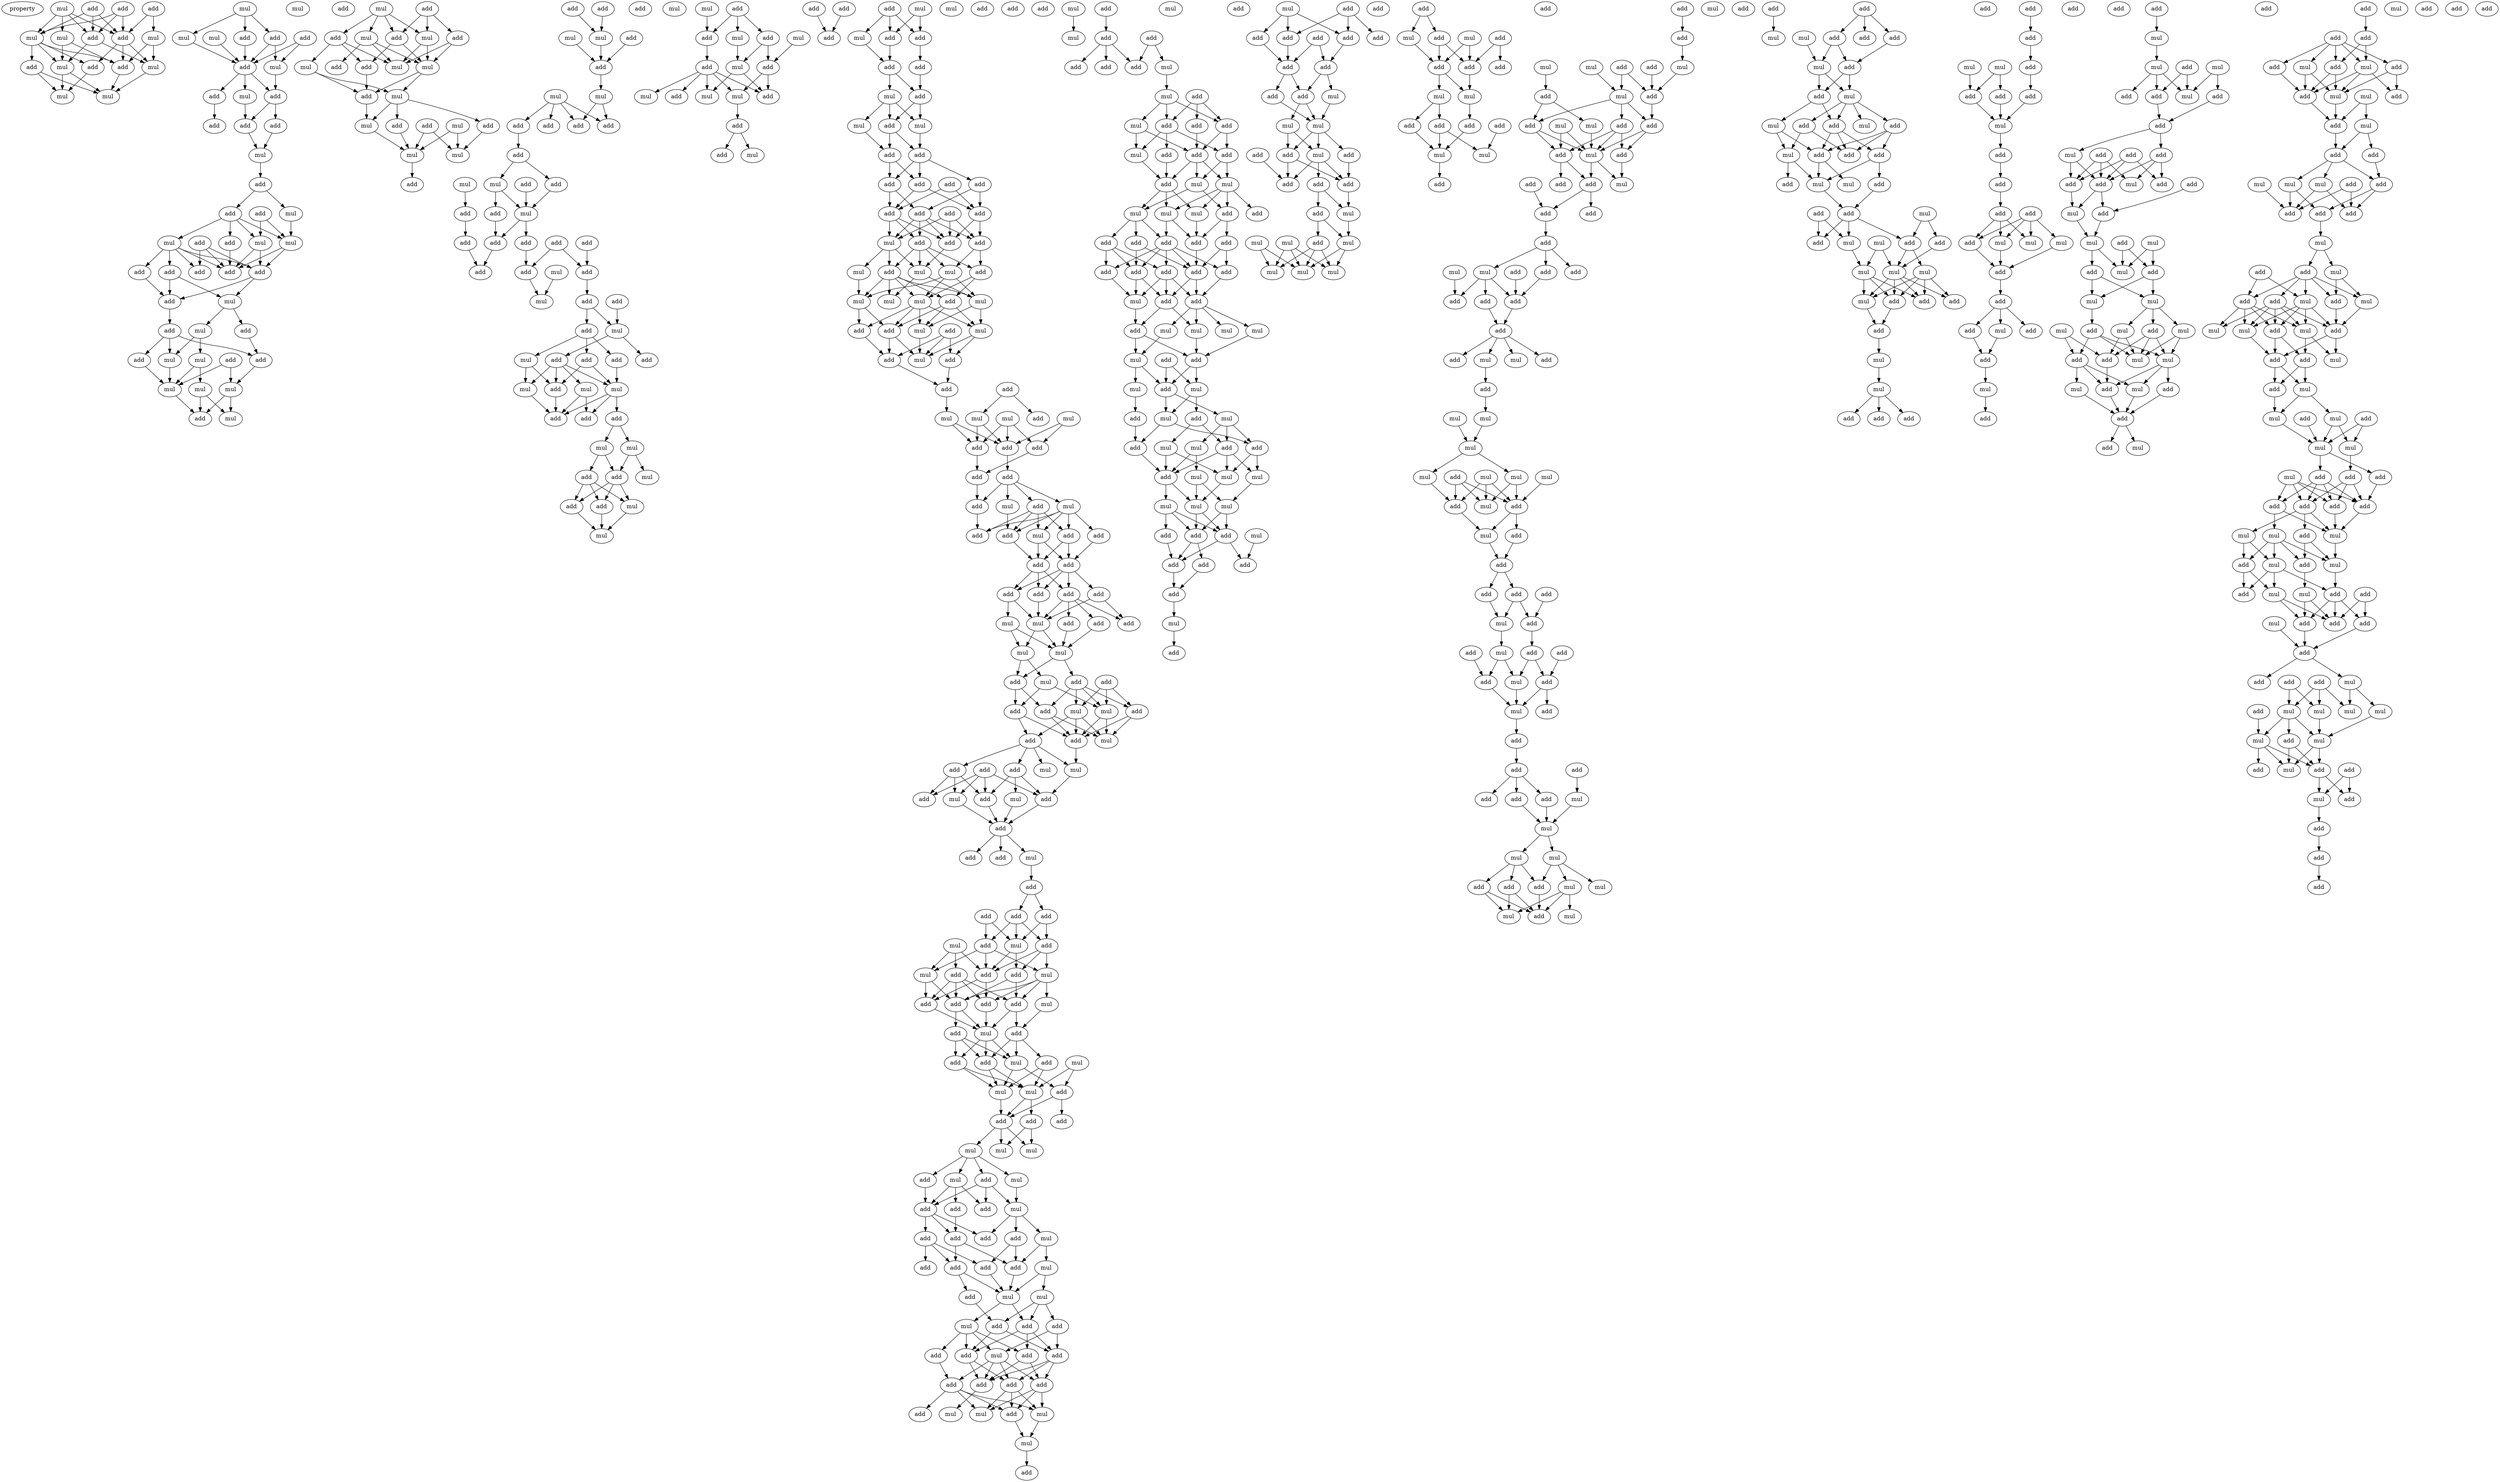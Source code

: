 digraph {
    node [fontcolor=black]
    property [mul=2,lf=1.0]
    0 [ label = mul ];
    1 [ label = add ];
    2 [ label = add ];
    3 [ label = add ];
    4 [ label = add ];
    5 [ label = mul ];
    6 [ label = mul ];
    7 [ label = add ];
    8 [ label = mul ];
    9 [ label = add ];
    10 [ label = mul ];
    11 [ label = add ];
    12 [ label = add ];
    13 [ label = mul ];
    14 [ label = mul ];
    15 [ label = mul ];
    16 [ label = mul ];
    17 [ label = add ];
    18 [ label = add ];
    19 [ label = mul ];
    20 [ label = mul ];
    21 [ label = add ];
    22 [ label = add ];
    23 [ label = mul ];
    24 [ label = add ];
    25 [ label = add ];
    26 [ label = mul ];
    27 [ label = add ];
    28 [ label = mul ];
    29 [ label = add ];
    30 [ label = add ];
    31 [ label = mul ];
    32 [ label = add ];
    33 [ label = add ];
    34 [ label = add ];
    35 [ label = mul ];
    36 [ label = mul ];
    37 [ label = add ];
    38 [ label = mul ];
    39 [ label = add ];
    40 [ label = mul ];
    41 [ label = add ];
    42 [ label = add ];
    43 [ label = add ];
    44 [ label = add ];
    45 [ label = add ];
    46 [ label = mul ];
    47 [ label = add ];
    48 [ label = add ];
    49 [ label = mul ];
    50 [ label = add ];
    51 [ label = add ];
    52 [ label = mul ];
    53 [ label = add ];
    54 [ label = mul ];
    55 [ label = add ];
    56 [ label = mul ];
    57 [ label = mul ];
    58 [ label = mul ];
    59 [ label = add ];
    60 [ label = mul ];
    61 [ label = add ];
    62 [ label = mul ];
    63 [ label = add ];
    64 [ label = add ];
    65 [ label = add ];
    66 [ label = add ];
    67 [ label = mul ];
    68 [ label = mul ];
    69 [ label = mul ];
    70 [ label = mul ];
    71 [ label = mul ];
    72 [ label = add ];
    73 [ label = add ];
    74 [ label = add ];
    75 [ label = mul ];
    76 [ label = add ];
    77 [ label = mul ];
    78 [ label = add ];
    79 [ label = mul ];
    80 [ label = add ];
    81 [ label = mul ];
    82 [ label = mul ];
    83 [ label = add ];
    84 [ label = add ];
    85 [ label = add ];
    86 [ label = mul ];
    87 [ label = mul ];
    88 [ label = add ];
    89 [ label = add ];
    90 [ label = add ];
    91 [ label = mul ];
    92 [ label = mul ];
    93 [ label = add ];
    94 [ label = add ];
    95 [ label = add ];
    96 [ label = add ];
    97 [ label = add ];
    98 [ label = add ];
    99 [ label = add ];
    100 [ label = mul ];
    101 [ label = mul ];
    102 [ label = add ];
    103 [ label = add ];
    104 [ label = mul ];
    105 [ label = add ];
    106 [ label = add ];
    107 [ label = add ];
    108 [ label = add ];
    109 [ label = add ];
    110 [ label = add ];
    111 [ label = add ];
    112 [ label = mul ];
    113 [ label = add ];
    114 [ label = mul ];
    115 [ label = add ];
    116 [ label = add ];
    117 [ label = add ];
    118 [ label = mul ];
    119 [ label = add ];
    120 [ label = add ];
    121 [ label = add ];
    122 [ label = mul ];
    123 [ label = add ];
    124 [ label = mul ];
    125 [ label = mul ];
    126 [ label = mul ];
    127 [ label = add ];
    128 [ label = add ];
    129 [ label = add ];
    130 [ label = add ];
    131 [ label = mul ];
    132 [ label = mul ];
    133 [ label = add ];
    134 [ label = mul ];
    135 [ label = mul ];
    136 [ label = add ];
    137 [ label = mul ];
    138 [ label = add ];
    139 [ label = add ];
    140 [ label = mul ];
    141 [ label = mul ];
    142 [ label = add ];
    143 [ label = add ];
    144 [ label = mul ];
    145 [ label = add ];
    146 [ label = mul ];
    147 [ label = add ];
    148 [ label = mul ];
    149 [ label = add ];
    150 [ label = add ];
    151 [ label = mul ];
    152 [ label = mul ];
    153 [ label = add ];
    154 [ label = mul ];
    155 [ label = add ];
    156 [ label = add ];
    157 [ label = add ];
    158 [ label = add ];
    159 [ label = mul ];
    160 [ label = add ];
    161 [ label = mul ];
    162 [ label = mul ];
    163 [ label = add ];
    164 [ label = add ];
    165 [ label = mul ];
    166 [ label = add ];
    167 [ label = add ];
    168 [ label = add ];
    169 [ label = mul ];
    170 [ label = add ];
    171 [ label = mul ];
    172 [ label = add ];
    173 [ label = mul ];
    174 [ label = add ];
    175 [ label = add ];
    176 [ label = add ];
    177 [ label = add ];
    178 [ label = add ];
    179 [ label = add ];
    180 [ label = add ];
    181 [ label = add ];
    182 [ label = add ];
    183 [ label = add ];
    184 [ label = add ];
    185 [ label = add ];
    186 [ label = mul ];
    187 [ label = add ];
    188 [ label = mul ];
    189 [ label = mul ];
    190 [ label = add ];
    191 [ label = add ];
    192 [ label = mul ];
    193 [ label = mul ];
    194 [ label = add ];
    195 [ label = mul ];
    196 [ label = mul ];
    197 [ label = mul ];
    198 [ label = add ];
    199 [ label = mul ];
    200 [ label = add ];
    201 [ label = add ];
    202 [ label = mul ];
    203 [ label = add ];
    204 [ label = mul ];
    205 [ label = add ];
    206 [ label = add ];
    207 [ label = add ];
    208 [ label = mul ];
    209 [ label = mul ];
    210 [ label = mul ];
    211 [ label = add ];
    212 [ label = mul ];
    213 [ label = add ];
    214 [ label = add ];
    215 [ label = add ];
    216 [ label = add ];
    217 [ label = add ];
    218 [ label = mul ];
    219 [ label = add ];
    220 [ label = mul ];
    221 [ label = add ];
    222 [ label = add ];
    223 [ label = add ];
    224 [ label = mul ];
    225 [ label = add ];
    226 [ label = add ];
    227 [ label = add ];
    228 [ label = add ];
    229 [ label = add ];
    230 [ label = add ];
    231 [ label = add ];
    232 [ label = add ];
    233 [ label = mul ];
    234 [ label = mul ];
    235 [ label = add ];
    236 [ label = add ];
    237 [ label = add ];
    238 [ label = mul ];
    239 [ label = mul ];
    240 [ label = add ];
    241 [ label = add ];
    242 [ label = add ];
    243 [ label = mul ];
    244 [ label = add ];
    245 [ label = mul ];
    246 [ label = add ];
    247 [ label = mul ];
    248 [ label = add ];
    249 [ label = add ];
    250 [ label = mul ];
    251 [ label = add ];
    252 [ label = mul ];
    253 [ label = add ];
    254 [ label = mul ];
    255 [ label = add ];
    256 [ label = add ];
    257 [ label = add ];
    258 [ label = mul ];
    259 [ label = mul ];
    260 [ label = add ];
    261 [ label = add ];
    262 [ label = add ];
    263 [ label = add ];
    264 [ label = add ];
    265 [ label = mul ];
    266 [ label = add ];
    267 [ label = add ];
    268 [ label = add ];
    269 [ label = add ];
    270 [ label = add ];
    271 [ label = add ];
    272 [ label = add ];
    273 [ label = mul ];
    274 [ label = mul ];
    275 [ label = add ];
    276 [ label = add ];
    277 [ label = mul ];
    278 [ label = add ];
    279 [ label = mul ];
    280 [ label = add ];
    281 [ label = add ];
    282 [ label = add ];
    283 [ label = mul ];
    284 [ label = add ];
    285 [ label = add ];
    286 [ label = mul ];
    287 [ label = add ];
    288 [ label = add ];
    289 [ label = mul ];
    290 [ label = add ];
    291 [ label = add ];
    292 [ label = add ];
    293 [ label = mul ];
    294 [ label = add ];
    295 [ label = mul ];
    296 [ label = mul ];
    297 [ label = add ];
    298 [ label = add ];
    299 [ label = add ];
    300 [ label = mul ];
    301 [ label = mul ];
    302 [ label = mul ];
    303 [ label = add ];
    304 [ label = mul ];
    305 [ label = add ];
    306 [ label = mul ];
    307 [ label = add ];
    308 [ label = add ];
    309 [ label = mul ];
    310 [ label = add ];
    311 [ label = add ];
    312 [ label = add ];
    313 [ label = mul ];
    314 [ label = add ];
    315 [ label = add ];
    316 [ label = add ];
    317 [ label = mul ];
    318 [ label = add ];
    319 [ label = add ];
    320 [ label = add ];
    321 [ label = mul ];
    322 [ label = add ];
    323 [ label = mul ];
    324 [ label = add ];
    325 [ label = mul ];
    326 [ label = add ];
    327 [ label = add ];
    328 [ label = add ];
    329 [ label = mul ];
    330 [ label = add ];
    331 [ label = add ];
    332 [ label = add ];
    333 [ label = add ];
    334 [ label = add ];
    335 [ label = add ];
    336 [ label = add ];
    337 [ label = add ];
    338 [ label = add ];
    339 [ label = mul ];
    340 [ label = mul ];
    341 [ label = mul ];
    342 [ label = mul ];
    343 [ label = add ];
    344 [ label = add ];
    345 [ label = mul ];
    346 [ label = mul ];
    347 [ label = add ];
    348 [ label = add ];
    349 [ label = add ];
    350 [ label = mul ];
    351 [ label = add ];
    352 [ label = add ];
    353 [ label = mul ];
    354 [ label = add ];
    355 [ label = add ];
    356 [ label = mul ];
    357 [ label = add ];
    358 [ label = mul ];
    359 [ label = add ];
    360 [ label = add ];
    361 [ label = add ];
    362 [ label = add ];
    363 [ label = mul ];
    364 [ label = add ];
    365 [ label = add ];
    366 [ label = mul ];
    367 [ label = mul ];
    368 [ label = mul ];
    369 [ label = mul ];
    370 [ label = add ];
    371 [ label = add ];
    372 [ label = mul ];
    373 [ label = add ];
    374 [ label = add ];
    375 [ label = add ];
    376 [ label = add ];
    377 [ label = add ];
    378 [ label = add ];
    379 [ label = add ];
    380 [ label = add ];
    381 [ label = add ];
    382 [ label = add ];
    383 [ label = add ];
    384 [ label = mul ];
    385 [ label = add ];
    386 [ label = mul ];
    387 [ label = mul ];
    388 [ label = mul ];
    389 [ label = mul ];
    390 [ label = add ];
    391 [ label = add ];
    392 [ label = add ];
    393 [ label = mul ];
    394 [ label = mul ];
    395 [ label = mul ];
    396 [ label = add ];
    397 [ label = mul ];
    398 [ label = add ];
    399 [ label = mul ];
    400 [ label = add ];
    401 [ label = add ];
    402 [ label = add ];
    403 [ label = mul ];
    404 [ label = add ];
    405 [ label = mul ];
    406 [ label = add ];
    407 [ label = mul ];
    408 [ label = mul ];
    409 [ label = mul ];
    410 [ label = mul ];
    411 [ label = mul ];
    412 [ label = mul ];
    413 [ label = add ];
    414 [ label = add ];
    415 [ label = add ];
    416 [ label = mul ];
    417 [ label = add ];
    418 [ label = add ];
    419 [ label = add ];
    420 [ label = add ];
    421 [ label = add ];
    422 [ label = mul ];
    423 [ label = add ];
    424 [ label = mul ];
    425 [ label = add ];
    426 [ label = add ];
    427 [ label = add ];
    428 [ label = add ];
    429 [ label = add ];
    430 [ label = add ];
    431 [ label = add ];
    432 [ label = add ];
    433 [ label = add ];
    434 [ label = add ];
    435 [ label = mul ];
    436 [ label = mul ];
    437 [ label = mul ];
    438 [ label = add ];
    439 [ label = mul ];
    440 [ label = add ];
    441 [ label = add ];
    442 [ label = add ];
    443 [ label = add ];
    444 [ label = add ];
    445 [ label = add ];
    446 [ label = mul ];
    447 [ label = add ];
    448 [ label = mul ];
    449 [ label = add ];
    450 [ label = mul ];
    451 [ label = mul ];
    452 [ label = mul ];
    453 [ label = mul ];
    454 [ label = mul ];
    455 [ label = add ];
    456 [ label = add ];
    457 [ label = add ];
    458 [ label = add ];
    459 [ label = mul ];
    460 [ label = mul ];
    461 [ label = add ];
    462 [ label = add ];
    463 [ label = add ];
    464 [ label = mul ];
    465 [ label = mul ];
    466 [ label = add ];
    467 [ label = add ];
    468 [ label = add ];
    469 [ label = add ];
    470 [ label = mul ];
    471 [ label = mul ];
    472 [ label = add ];
    473 [ label = add ];
    474 [ label = mul ];
    475 [ label = add ];
    476 [ label = mul ];
    477 [ label = add ];
    478 [ label = mul ];
    479 [ label = add ];
    480 [ label = mul ];
    481 [ label = add ];
    482 [ label = add ];
    483 [ label = mul ];
    484 [ label = add ];
    485 [ label = add ];
    486 [ label = mul ];
    487 [ label = add ];
    488 [ label = mul ];
    489 [ label = mul ];
    490 [ label = add ];
    491 [ label = add ];
    492 [ label = add ];
    493 [ label = add ];
    494 [ label = mul ];
    495 [ label = add ];
    496 [ label = add ];
    497 [ label = add ];
    498 [ label = add ];
    499 [ label = mul ];
    500 [ label = add ];
    501 [ label = add ];
    502 [ label = add ];
    503 [ label = mul ];
    504 [ label = add ];
    505 [ label = add ];
    506 [ label = add ];
    507 [ label = add ];
    508 [ label = add ];
    509 [ label = mul ];
    510 [ label = mul ];
    511 [ label = add ];
    512 [ label = add ];
    513 [ label = add ];
    514 [ label = mul ];
    515 [ label = mul ];
    516 [ label = mul ];
    517 [ label = mul ];
    518 [ label = mul ];
    519 [ label = mul ];
    520 [ label = add ];
    521 [ label = mul ];
    522 [ label = add ];
    523 [ label = mul ];
    524 [ label = add ];
    525 [ label = mul ];
    526 [ label = add ];
    527 [ label = add ];
    528 [ label = add ];
    529 [ label = add ];
    530 [ label = add ];
    531 [ label = mul ];
    532 [ label = add ];
    533 [ label = add ];
    534 [ label = mul ];
    535 [ label = add ];
    536 [ label = add ];
    537 [ label = add ];
    538 [ label = mul ];
    539 [ label = mul ];
    540 [ label = add ];
    541 [ label = add ];
    542 [ label = add ];
    543 [ label = mul ];
    544 [ label = add ];
    545 [ label = add ];
    546 [ label = add ];
    547 [ label = add ];
    548 [ label = add ];
    549 [ label = mul ];
    550 [ label = add ];
    551 [ label = mul ];
    552 [ label = mul ];
    553 [ label = mul ];
    554 [ label = mul ];
    555 [ label = add ];
    556 [ label = mul ];
    557 [ label = add ];
    558 [ label = add ];
    559 [ label = mul ];
    560 [ label = mul ];
    561 [ label = add ];
    562 [ label = add ];
    563 [ label = add ];
    564 [ label = add ];
    565 [ label = add ];
    566 [ label = mul ];
    567 [ label = mul ];
    568 [ label = add ];
    569 [ label = mul ];
    570 [ label = add ];
    571 [ label = add ];
    572 [ label = add ];
    573 [ label = add ];
    574 [ label = mul ];
    575 [ label = mul ];
    576 [ label = add ];
    577 [ label = mul ];
    578 [ label = add ];
    579 [ label = add ];
    580 [ label = mul ];
    581 [ label = add ];
    582 [ label = mul ];
    583 [ label = add ];
    584 [ label = mul ];
    585 [ label = add ];
    586 [ label = add ];
    587 [ label = add ];
    588 [ label = mul ];
    589 [ label = add ];
    590 [ label = mul ];
    591 [ label = add ];
    592 [ label = mul ];
    593 [ label = mul ];
    594 [ label = mul ];
    595 [ label = mul ];
    596 [ label = add ];
    597 [ label = add ];
    598 [ label = add ];
    599 [ label = add ];
    600 [ label = mul ];
    601 [ label = mul ];
    602 [ label = add ];
    603 [ label = add ];
    604 [ label = add ];
    605 [ label = add ];
    606 [ label = add ];
    607 [ label = add ];
    608 [ label = add ];
    609 [ label = mul ];
    610 [ label = mul ];
    611 [ label = add ];
    612 [ label = add ];
    613 [ label = add ];
    614 [ label = mul ];
    615 [ label = add ];
    616 [ label = add ];
    617 [ label = add ];
    618 [ label = add ];
    619 [ label = mul ];
    620 [ label = add ];
    621 [ label = mul ];
    622 [ label = mul ];
    623 [ label = add ];
    624 [ label = add ];
    625 [ label = mul ];
    626 [ label = add ];
    627 [ label = add ];
    628 [ label = add ];
    629 [ label = add ];
    630 [ label = mul ];
    631 [ label = add ];
    632 [ label = add ];
    633 [ label = add ];
    634 [ label = mul ];
    635 [ label = mul ];
    636 [ label = mul ];
    637 [ label = add ];
    638 [ label = add ];
    639 [ label = mul ];
    640 [ label = add ];
    641 [ label = add ];
    642 [ label = add ];
    643 [ label = add ];
    644 [ label = add ];
    645 [ label = mul ];
    646 [ label = add ];
    647 [ label = add ];
    648 [ label = mul ];
    649 [ label = add ];
    650 [ label = add ];
    651 [ label = add ];
    652 [ label = add ];
    653 [ label = mul ];
    654 [ label = add ];
    655 [ label = mul ];
    656 [ label = mul ];
    657 [ label = mul ];
    658 [ label = add ];
    659 [ label = add ];
    660 [ label = add ];
    661 [ label = mul ];
    662 [ label = mul ];
    663 [ label = add ];
    664 [ label = mul ];
    665 [ label = mul ];
    666 [ label = add ];
    667 [ label = mul ];
    668 [ label = add ];
    669 [ label = mul ];
    670 [ label = mul ];
    671 [ label = add ];
    672 [ label = add ];
    673 [ label = mul ];
    674 [ label = mul ];
    675 [ label = add ];
    676 [ label = add ];
    677 [ label = add ];
    678 [ label = mul ];
    679 [ label = add ];
    680 [ label = add ];
    681 [ label = add ];
    682 [ label = add ];
    683 [ label = add ];
    684 [ label = add ];
    685 [ label = mul ];
    686 [ label = mul ];
    687 [ label = mul ];
    688 [ label = mul ];
    689 [ label = add ];
    690 [ label = add ];
    691 [ label = add ];
    692 [ label = mul ];
    693 [ label = add ];
    694 [ label = add ];
    695 [ label = mul ];
    696 [ label = add ];
    697 [ label = add ];
    698 [ label = mul ];
    699 [ label = mul ];
    700 [ label = add ];
    701 [ label = add ];
    702 [ label = add ];
    703 [ label = mul ];
    704 [ label = mul ];
    705 [ label = add ];
    706 [ label = add ];
    707 [ label = add ];
    708 [ label = add ];
    709 [ label = add ];
    710 [ label = mul ];
    711 [ label = mul ];
    712 [ label = mul ];
    713 [ label = add ];
    714 [ label = add ];
    715 [ label = mul ];
    716 [ label = mul ];
    717 [ label = add ];
    718 [ label = mul ];
    719 [ label = add ];
    720 [ label = add ];
    721 [ label = mul ];
    722 [ label = mul ];
    723 [ label = add ];
    724 [ label = mul ];
    725 [ label = add ];
    726 [ label = mul ];
    727 [ label = mul ];
    728 [ label = mul ];
    729 [ label = add ];
    730 [ label = add ];
    731 [ label = add ];
    732 [ label = add ];
    733 [ label = add ];
    734 [ label = add ];
    735 [ label = add ];
    736 [ label = mul ];
    737 [ label = mul ];
    738 [ label = mul ];
    739 [ label = add ];
    740 [ label = mul ];
    741 [ label = mul ];
    742 [ label = add ];
    743 [ label = add ];
    744 [ label = add ];
    745 [ label = add ];
    746 [ label = mul ];
    747 [ label = mul ];
    748 [ label = add ];
    749 [ label = add ];
    750 [ label = add ];
    751 [ label = add ];
    752 [ label = mul ];
    753 [ label = add ];
    754 [ label = add ];
    755 [ label = add ];
    756 [ label = mul ];
    757 [ label = add ];
    758 [ label = mul ];
    759 [ label = mul ];
    760 [ label = add ];
    761 [ label = mul ];
    762 [ label = mul ];
    763 [ label = mul ];
    764 [ label = mul ];
    765 [ label = add ];
    766 [ label = add ];
    767 [ label = mul ];
    768 [ label = add ];
    769 [ label = add ];
    770 [ label = mul ];
    771 [ label = add ];
    772 [ label = add ];
    773 [ label = mul ];
    774 [ label = add ];
    775 [ label = add ];
    776 [ label = add ];
    777 [ label = add ];
    778 [ label = add ];
    0 -> 4 [ name = 0 ];
    0 -> 5 [ name = 1 ];
    0 -> 6 [ name = 2 ];
    0 -> 7 [ name = 3 ];
    1 -> 4 [ name = 4 ];
    1 -> 8 [ name = 5 ];
    2 -> 4 [ name = 6 ];
    2 -> 6 [ name = 7 ];
    2 -> 7 [ name = 8 ];
    3 -> 4 [ name = 9 ];
    3 -> 6 [ name = 10 ];
    3 -> 7 [ name = 11 ];
    4 -> 9 [ name = 12 ];
    4 -> 10 [ name = 13 ];
    4 -> 12 [ name = 14 ];
    5 -> 12 [ name = 15 ];
    5 -> 13 [ name = 16 ];
    6 -> 9 [ name = 17 ];
    6 -> 11 [ name = 18 ];
    6 -> 12 [ name = 19 ];
    6 -> 13 [ name = 20 ];
    7 -> 10 [ name = 21 ];
    7 -> 13 [ name = 22 ];
    8 -> 10 [ name = 23 ];
    8 -> 12 [ name = 24 ];
    9 -> 14 [ name = 25 ];
    10 -> 15 [ name = 26 ];
    11 -> 14 [ name = 27 ];
    11 -> 15 [ name = 28 ];
    12 -> 15 [ name = 29 ];
    13 -> 14 [ name = 30 ];
    13 -> 15 [ name = 31 ];
    16 -> 17 [ name = 32 ];
    16 -> 18 [ name = 33 ];
    16 -> 20 [ name = 34 ];
    17 -> 22 [ name = 35 ];
    17 -> 23 [ name = 36 ];
    18 -> 22 [ name = 37 ];
    19 -> 22 [ name = 38 ];
    20 -> 22 [ name = 39 ];
    21 -> 22 [ name = 40 ];
    21 -> 23 [ name = 41 ];
    22 -> 24 [ name = 42 ];
    22 -> 25 [ name = 43 ];
    22 -> 26 [ name = 44 ];
    23 -> 24 [ name = 45 ];
    24 -> 29 [ name = 46 ];
    24 -> 30 [ name = 47 ];
    25 -> 27 [ name = 48 ];
    26 -> 30 [ name = 49 ];
    29 -> 31 [ name = 50 ];
    30 -> 31 [ name = 51 ];
    31 -> 32 [ name = 52 ];
    32 -> 33 [ name = 53 ];
    32 -> 35 [ name = 54 ];
    33 -> 36 [ name = 55 ];
    33 -> 38 [ name = 56 ];
    33 -> 39 [ name = 57 ];
    33 -> 40 [ name = 58 ];
    34 -> 36 [ name = 59 ];
    34 -> 38 [ name = 60 ];
    35 -> 38 [ name = 61 ];
    36 -> 41 [ name = 62 ];
    36 -> 42 [ name = 63 ];
    37 -> 41 [ name = 64 ];
    37 -> 42 [ name = 65 ];
    37 -> 44 [ name = 66 ];
    38 -> 41 [ name = 67 ];
    38 -> 42 [ name = 68 ];
    39 -> 42 [ name = 69 ];
    40 -> 41 [ name = 70 ];
    40 -> 42 [ name = 71 ];
    40 -> 43 [ name = 72 ];
    40 -> 44 [ name = 73 ];
    40 -> 45 [ name = 74 ];
    41 -> 46 [ name = 75 ];
    41 -> 47 [ name = 76 ];
    43 -> 47 [ name = 77 ];
    45 -> 46 [ name = 78 ];
    45 -> 47 [ name = 79 ];
    46 -> 49 [ name = 80 ];
    46 -> 50 [ name = 81 ];
    47 -> 48 [ name = 82 ];
    48 -> 51 [ name = 83 ];
    48 -> 52 [ name = 84 ];
    48 -> 53 [ name = 85 ];
    49 -> 52 [ name = 86 ];
    49 -> 54 [ name = 87 ];
    50 -> 51 [ name = 88 ];
    51 -> 58 [ name = 89 ];
    52 -> 56 [ name = 90 ];
    53 -> 56 [ name = 91 ];
    54 -> 56 [ name = 92 ];
    54 -> 57 [ name = 93 ];
    55 -> 56 [ name = 94 ];
    55 -> 58 [ name = 95 ];
    56 -> 59 [ name = 96 ];
    57 -> 59 [ name = 97 ];
    57 -> 60 [ name = 98 ];
    58 -> 59 [ name = 99 ];
    58 -> 60 [ name = 100 ];
    62 -> 64 [ name = 101 ];
    62 -> 66 [ name = 102 ];
    62 -> 67 [ name = 103 ];
    62 -> 68 [ name = 104 ];
    63 -> 64 [ name = 105 ];
    63 -> 65 [ name = 106 ];
    63 -> 67 [ name = 107 ];
    64 -> 69 [ name = 108 ];
    64 -> 73 [ name = 109 ];
    65 -> 69 [ name = 110 ];
    65 -> 71 [ name = 111 ];
    66 -> 70 [ name = 112 ];
    66 -> 71 [ name = 113 ];
    66 -> 73 [ name = 114 ];
    67 -> 69 [ name = 115 ];
    67 -> 71 [ name = 116 ];
    68 -> 69 [ name = 117 ];
    68 -> 71 [ name = 118 ];
    68 -> 72 [ name = 119 ];
    69 -> 74 [ name = 120 ];
    69 -> 75 [ name = 121 ];
    70 -> 74 [ name = 122 ];
    70 -> 75 [ name = 123 ];
    73 -> 74 [ name = 124 ];
    74 -> 79 [ name = 125 ];
    75 -> 76 [ name = 126 ];
    75 -> 79 [ name = 127 ];
    75 -> 80 [ name = 128 ];
    76 -> 82 [ name = 129 ];
    77 -> 81 [ name = 130 ];
    77 -> 82 [ name = 131 ];
    78 -> 81 [ name = 132 ];
    78 -> 82 [ name = 133 ];
    79 -> 81 [ name = 134 ];
    80 -> 81 [ name = 135 ];
    81 -> 83 [ name = 136 ];
    84 -> 87 [ name = 137 ];
    85 -> 87 [ name = 138 ];
    86 -> 90 [ name = 139 ];
    87 -> 90 [ name = 140 ];
    89 -> 90 [ name = 141 ];
    90 -> 92 [ name = 142 ];
    91 -> 93 [ name = 143 ];
    91 -> 94 [ name = 144 ];
    91 -> 95 [ name = 145 ];
    91 -> 96 [ name = 146 ];
    92 -> 94 [ name = 147 ];
    92 -> 96 [ name = 148 ];
    93 -> 97 [ name = 149 ];
    97 -> 98 [ name = 150 ];
    97 -> 100 [ name = 151 ];
    98 -> 104 [ name = 152 ];
    99 -> 104 [ name = 153 ];
    100 -> 103 [ name = 154 ];
    100 -> 104 [ name = 155 ];
    101 -> 102 [ name = 156 ];
    102 -> 109 [ name = 157 ];
    103 -> 106 [ name = 158 ];
    104 -> 106 [ name = 159 ];
    104 -> 107 [ name = 160 ];
    105 -> 110 [ name = 161 ];
    105 -> 113 [ name = 162 ];
    106 -> 111 [ name = 163 ];
    107 -> 110 [ name = 164 ];
    108 -> 113 [ name = 165 ];
    109 -> 111 [ name = 166 ];
    110 -> 114 [ name = 167 ];
    112 -> 114 [ name = 168 ];
    113 -> 115 [ name = 169 ];
    115 -> 117 [ name = 170 ];
    115 -> 118 [ name = 171 ];
    116 -> 118 [ name = 172 ];
    117 -> 120 [ name = 173 ];
    117 -> 121 [ name = 174 ];
    117 -> 122 [ name = 175 ];
    118 -> 119 [ name = 176 ];
    118 -> 123 [ name = 177 ];
    120 -> 124 [ name = 178 ];
    121 -> 124 [ name = 179 ];
    121 -> 127 [ name = 180 ];
    122 -> 126 [ name = 181 ];
    122 -> 127 [ name = 182 ];
    123 -> 124 [ name = 183 ];
    123 -> 125 [ name = 184 ];
    123 -> 126 [ name = 185 ];
    123 -> 127 [ name = 186 ];
    124 -> 128 [ name = 187 ];
    124 -> 129 [ name = 188 ];
    124 -> 130 [ name = 189 ];
    125 -> 128 [ name = 190 ];
    125 -> 129 [ name = 191 ];
    126 -> 129 [ name = 192 ];
    127 -> 129 [ name = 193 ];
    130 -> 131 [ name = 194 ];
    130 -> 132 [ name = 195 ];
    131 -> 133 [ name = 196 ];
    131 -> 136 [ name = 197 ];
    132 -> 133 [ name = 198 ];
    132 -> 134 [ name = 199 ];
    133 -> 137 [ name = 200 ];
    133 -> 138 [ name = 201 ];
    133 -> 139 [ name = 202 ];
    136 -> 137 [ name = 203 ];
    136 -> 138 [ name = 204 ];
    136 -> 139 [ name = 205 ];
    137 -> 140 [ name = 206 ];
    138 -> 140 [ name = 207 ];
    139 -> 140 [ name = 208 ];
    141 -> 143 [ name = 209 ];
    142 -> 143 [ name = 210 ];
    142 -> 144 [ name = 211 ];
    142 -> 145 [ name = 212 ];
    143 -> 147 [ name = 213 ];
    144 -> 148 [ name = 214 ];
    145 -> 148 [ name = 215 ];
    145 -> 149 [ name = 216 ];
    146 -> 149 [ name = 217 ];
    147 -> 150 [ name = 218 ];
    147 -> 151 [ name = 219 ];
    147 -> 152 [ name = 220 ];
    147 -> 153 [ name = 221 ];
    147 -> 154 [ name = 222 ];
    148 -> 150 [ name = 223 ];
    148 -> 154 [ name = 224 ];
    149 -> 150 [ name = 225 ];
    149 -> 151 [ name = 226 ];
    151 -> 155 [ name = 227 ];
    155 -> 157 [ name = 228 ];
    155 -> 159 [ name = 229 ];
    156 -> 160 [ name = 230 ];
    158 -> 160 [ name = 231 ];
    161 -> 164 [ name = 232 ];
    161 -> 166 [ name = 233 ];
    163 -> 164 [ name = 234 ];
    163 -> 165 [ name = 235 ];
    163 -> 166 [ name = 236 ];
    164 -> 168 [ name = 237 ];
    165 -> 167 [ name = 238 ];
    166 -> 167 [ name = 239 ];
    167 -> 169 [ name = 240 ];
    167 -> 170 [ name = 241 ];
    168 -> 170 [ name = 242 ];
    169 -> 171 [ name = 243 ];
    169 -> 172 [ name = 244 ];
    169 -> 173 [ name = 245 ];
    170 -> 172 [ name = 246 ];
    170 -> 173 [ name = 247 ];
    171 -> 175 [ name = 248 ];
    172 -> 174 [ name = 249 ];
    172 -> 175 [ name = 250 ];
    173 -> 174 [ name = 251 ];
    174 -> 176 [ name = 252 ];
    174 -> 177 [ name = 253 ];
    174 -> 178 [ name = 254 ];
    175 -> 176 [ name = 255 ];
    175 -> 178 [ name = 256 ];
    176 -> 180 [ name = 257 ];
    176 -> 181 [ name = 258 ];
    177 -> 180 [ name = 259 ];
    177 -> 182 [ name = 260 ];
    178 -> 181 [ name = 261 ];
    178 -> 182 [ name = 262 ];
    179 -> 180 [ name = 263 ];
    179 -> 181 [ name = 264 ];
    180 -> 185 [ name = 265 ];
    180 -> 187 [ name = 266 ];
    181 -> 184 [ name = 267 ];
    181 -> 186 [ name = 268 ];
    181 -> 187 [ name = 269 ];
    182 -> 184 [ name = 270 ];
    182 -> 185 [ name = 271 ];
    182 -> 186 [ name = 272 ];
    182 -> 187 [ name = 273 ];
    183 -> 185 [ name = 274 ];
    183 -> 186 [ name = 275 ];
    183 -> 187 [ name = 276 ];
    184 -> 188 [ name = 277 ];
    184 -> 190 [ name = 278 ];
    184 -> 191 [ name = 279 ];
    184 -> 192 [ name = 280 ];
    185 -> 190 [ name = 281 ];
    185 -> 192 [ name = 282 ];
    186 -> 188 [ name = 283 ];
    186 -> 189 [ name = 284 ];
    186 -> 191 [ name = 285 ];
    187 -> 188 [ name = 286 ];
    188 -> 193 [ name = 287 ];
    188 -> 195 [ name = 288 ];
    189 -> 196 [ name = 289 ];
    190 -> 194 [ name = 290 ];
    190 -> 197 [ name = 291 ];
    191 -> 193 [ name = 292 ];
    191 -> 194 [ name = 293 ];
    191 -> 195 [ name = 294 ];
    191 -> 196 [ name = 295 ];
    191 -> 197 [ name = 296 ];
    192 -> 195 [ name = 297 ];
    192 -> 196 [ name = 298 ];
    192 -> 197 [ name = 299 ];
    194 -> 198 [ name = 300 ];
    194 -> 199 [ name = 301 ];
    194 -> 202 [ name = 302 ];
    195 -> 199 [ name = 303 ];
    195 -> 202 [ name = 304 ];
    196 -> 198 [ name = 305 ];
    196 -> 200 [ name = 306 ];
    197 -> 198 [ name = 307 ];
    197 -> 199 [ name = 308 ];
    197 -> 200 [ name = 309 ];
    197 -> 202 [ name = 310 ];
    198 -> 204 [ name = 311 ];
    198 -> 205 [ name = 312 ];
    199 -> 203 [ name = 313 ];
    199 -> 204 [ name = 314 ];
    200 -> 205 [ name = 315 ];
    201 -> 203 [ name = 316 ];
    201 -> 204 [ name = 317 ];
    201 -> 205 [ name = 318 ];
    202 -> 204 [ name = 319 ];
    203 -> 207 [ name = 320 ];
    205 -> 207 [ name = 321 ];
    206 -> 209 [ name = 322 ];
    206 -> 211 [ name = 323 ];
    207 -> 210 [ name = 324 ];
    208 -> 213 [ name = 325 ];
    208 -> 214 [ name = 326 ];
    208 -> 215 [ name = 327 ];
    209 -> 213 [ name = 328 ];
    209 -> 214 [ name = 329 ];
    210 -> 213 [ name = 330 ];
    210 -> 214 [ name = 331 ];
    212 -> 213 [ name = 332 ];
    212 -> 215 [ name = 333 ];
    213 -> 217 [ name = 334 ];
    214 -> 216 [ name = 335 ];
    215 -> 216 [ name = 336 ];
    216 -> 219 [ name = 337 ];
    217 -> 218 [ name = 338 ];
    217 -> 219 [ name = 339 ];
    217 -> 220 [ name = 340 ];
    217 -> 221 [ name = 341 ];
    218 -> 225 [ name = 342 ];
    219 -> 226 [ name = 343 ];
    220 -> 222 [ name = 344 ];
    220 -> 223 [ name = 345 ];
    220 -> 224 [ name = 346 ];
    220 -> 225 [ name = 347 ];
    220 -> 226 [ name = 348 ];
    221 -> 223 [ name = 349 ];
    221 -> 224 [ name = 350 ];
    221 -> 225 [ name = 351 ];
    221 -> 226 [ name = 352 ];
    222 -> 227 [ name = 353 ];
    223 -> 227 [ name = 354 ];
    223 -> 228 [ name = 355 ];
    224 -> 227 [ name = 356 ];
    224 -> 228 [ name = 357 ];
    225 -> 228 [ name = 358 ];
    227 -> 229 [ name = 359 ];
    227 -> 230 [ name = 360 ];
    227 -> 231 [ name = 361 ];
    227 -> 232 [ name = 362 ];
    228 -> 229 [ name = 363 ];
    228 -> 231 [ name = 364 ];
    228 -> 232 [ name = 365 ];
    229 -> 233 [ name = 366 ];
    229 -> 234 [ name = 367 ];
    230 -> 233 [ name = 368 ];
    230 -> 236 [ name = 369 ];
    231 -> 233 [ name = 370 ];
    232 -> 233 [ name = 371 ];
    232 -> 235 [ name = 372 ];
    232 -> 236 [ name = 373 ];
    232 -> 237 [ name = 374 ];
    233 -> 238 [ name = 375 ];
    233 -> 239 [ name = 376 ];
    234 -> 238 [ name = 377 ];
    234 -> 239 [ name = 378 ];
    235 -> 238 [ name = 379 ];
    237 -> 238 [ name = 380 ];
    238 -> 240 [ name = 381 ];
    238 -> 242 [ name = 382 ];
    239 -> 240 [ name = 383 ];
    239 -> 243 [ name = 384 ];
    240 -> 244 [ name = 385 ];
    240 -> 248 [ name = 386 ];
    241 -> 245 [ name = 387 ];
    241 -> 246 [ name = 388 ];
    241 -> 247 [ name = 389 ];
    242 -> 245 [ name = 390 ];
    242 -> 246 [ name = 391 ];
    242 -> 247 [ name = 392 ];
    242 -> 248 [ name = 393 ];
    243 -> 244 [ name = 394 ];
    243 -> 245 [ name = 395 ];
    244 -> 249 [ name = 396 ];
    244 -> 251 [ name = 397 ];
    245 -> 250 [ name = 398 ];
    245 -> 251 [ name = 399 ];
    246 -> 250 [ name = 400 ];
    246 -> 251 [ name = 401 ];
    247 -> 249 [ name = 402 ];
    247 -> 250 [ name = 403 ];
    247 -> 251 [ name = 404 ];
    248 -> 250 [ name = 405 ];
    248 -> 251 [ name = 406 ];
    249 -> 252 [ name = 407 ];
    249 -> 254 [ name = 408 ];
    249 -> 255 [ name = 409 ];
    249 -> 256 [ name = 410 ];
    251 -> 252 [ name = 411 ];
    252 -> 260 [ name = 412 ];
    253 -> 257 [ name = 413 ];
    253 -> 258 [ name = 414 ];
    253 -> 260 [ name = 415 ];
    253 -> 261 [ name = 416 ];
    255 -> 257 [ name = 417 ];
    255 -> 258 [ name = 418 ];
    255 -> 261 [ name = 419 ];
    256 -> 259 [ name = 420 ];
    256 -> 260 [ name = 421 ];
    256 -> 261 [ name = 422 ];
    258 -> 262 [ name = 423 ];
    259 -> 262 [ name = 424 ];
    260 -> 262 [ name = 425 ];
    261 -> 262 [ name = 426 ];
    262 -> 263 [ name = 427 ];
    262 -> 264 [ name = 428 ];
    262 -> 265 [ name = 429 ];
    265 -> 268 [ name = 430 ];
    268 -> 269 [ name = 431 ];
    268 -> 270 [ name = 432 ];
    269 -> 274 [ name = 433 ];
    269 -> 275 [ name = 434 ];
    270 -> 272 [ name = 435 ];
    270 -> 274 [ name = 436 ];
    270 -> 275 [ name = 437 ];
    271 -> 272 [ name = 438 ];
    271 -> 274 [ name = 439 ];
    272 -> 276 [ name = 440 ];
    272 -> 277 [ name = 441 ];
    272 -> 279 [ name = 442 ];
    273 -> 276 [ name = 443 ];
    273 -> 277 [ name = 444 ];
    273 -> 278 [ name = 445 ];
    274 -> 276 [ name = 446 ];
    274 -> 280 [ name = 447 ];
    275 -> 276 [ name = 448 ];
    275 -> 279 [ name = 449 ];
    275 -> 280 [ name = 450 ];
    276 -> 282 [ name = 451 ];
    276 -> 285 [ name = 452 ];
    277 -> 281 [ name = 453 ];
    277 -> 285 [ name = 454 ];
    278 -> 281 [ name = 455 ];
    278 -> 282 [ name = 456 ];
    278 -> 284 [ name = 457 ];
    278 -> 285 [ name = 458 ];
    279 -> 281 [ name = 459 ];
    279 -> 282 [ name = 460 ];
    279 -> 283 [ name = 461 ];
    279 -> 284 [ name = 462 ];
    280 -> 281 [ name = 463 ];
    280 -> 284 [ name = 464 ];
    281 -> 286 [ name = 465 ];
    281 -> 287 [ name = 466 ];
    282 -> 286 [ name = 467 ];
    283 -> 288 [ name = 468 ];
    284 -> 286 [ name = 469 ];
    284 -> 288 [ name = 470 ];
    285 -> 286 [ name = 471 ];
    286 -> 290 [ name = 472 ];
    286 -> 291 [ name = 473 ];
    286 -> 293 [ name = 474 ];
    287 -> 290 [ name = 475 ];
    287 -> 291 [ name = 476 ];
    287 -> 293 [ name = 477 ];
    288 -> 291 [ name = 478 ];
    288 -> 292 [ name = 479 ];
    288 -> 293 [ name = 480 ];
    289 -> 294 [ name = 481 ];
    289 -> 295 [ name = 482 ];
    290 -> 295 [ name = 483 ];
    290 -> 296 [ name = 484 ];
    291 -> 295 [ name = 485 ];
    291 -> 296 [ name = 486 ];
    292 -> 295 [ name = 487 ];
    292 -> 296 [ name = 488 ];
    293 -> 294 [ name = 489 ];
    293 -> 296 [ name = 490 ];
    294 -> 297 [ name = 491 ];
    294 -> 298 [ name = 492 ];
    295 -> 298 [ name = 493 ];
    295 -> 299 [ name = 494 ];
    296 -> 298 [ name = 495 ];
    298 -> 300 [ name = 496 ];
    298 -> 301 [ name = 497 ];
    298 -> 302 [ name = 498 ];
    299 -> 300 [ name = 499 ];
    299 -> 301 [ name = 500 ];
    302 -> 303 [ name = 501 ];
    302 -> 304 [ name = 502 ];
    302 -> 305 [ name = 503 ];
    302 -> 306 [ name = 504 ];
    303 -> 308 [ name = 505 ];
    303 -> 309 [ name = 506 ];
    303 -> 310 [ name = 507 ];
    304 -> 307 [ name = 508 ];
    304 -> 308 [ name = 509 ];
    304 -> 310 [ name = 510 ];
    305 -> 308 [ name = 511 ];
    306 -> 309 [ name = 512 ];
    307 -> 312 [ name = 513 ];
    308 -> 312 [ name = 514 ];
    308 -> 314 [ name = 515 ];
    308 -> 315 [ name = 516 ];
    309 -> 311 [ name = 517 ];
    309 -> 313 [ name = 518 ];
    309 -> 315 [ name = 519 ];
    311 -> 316 [ name = 520 ];
    311 -> 320 [ name = 521 ];
    312 -> 319 [ name = 522 ];
    312 -> 320 [ name = 523 ];
    313 -> 317 [ name = 524 ];
    313 -> 320 [ name = 525 ];
    314 -> 316 [ name = 526 ];
    314 -> 318 [ name = 527 ];
    314 -> 319 [ name = 528 ];
    316 -> 321 [ name = 529 ];
    317 -> 321 [ name = 530 ];
    317 -> 323 [ name = 531 ];
    319 -> 321 [ name = 532 ];
    319 -> 322 [ name = 533 ];
    320 -> 321 [ name = 534 ];
    321 -> 325 [ name = 535 ];
    321 -> 327 [ name = 536 ];
    322 -> 326 [ name = 537 ];
    323 -> 324 [ name = 538 ];
    323 -> 326 [ name = 539 ];
    323 -> 327 [ name = 540 ];
    324 -> 329 [ name = 541 ];
    324 -> 330 [ name = 542 ];
    325 -> 328 [ name = 543 ];
    325 -> 329 [ name = 544 ];
    325 -> 331 [ name = 545 ];
    325 -> 332 [ name = 546 ];
    326 -> 330 [ name = 547 ];
    326 -> 332 [ name = 548 ];
    327 -> 328 [ name = 549 ];
    327 -> 330 [ name = 550 ];
    327 -> 332 [ name = 551 ];
    328 -> 334 [ name = 552 ];
    328 -> 335 [ name = 553 ];
    329 -> 333 [ name = 554 ];
    329 -> 334 [ name = 555 ];
    329 -> 335 [ name = 556 ];
    329 -> 336 [ name = 557 ];
    330 -> 334 [ name = 558 ];
    330 -> 335 [ name = 559 ];
    330 -> 336 [ name = 560 ];
    331 -> 333 [ name = 561 ];
    332 -> 334 [ name = 562 ];
    332 -> 336 [ name = 563 ];
    333 -> 337 [ name = 564 ];
    333 -> 338 [ name = 565 ];
    333 -> 339 [ name = 566 ];
    333 -> 341 [ name = 567 ];
    334 -> 340 [ name = 568 ];
    335 -> 337 [ name = 569 ];
    335 -> 339 [ name = 570 ];
    335 -> 341 [ name = 571 ];
    336 -> 337 [ name = 572 ];
    336 -> 339 [ name = 573 ];
    336 -> 341 [ name = 574 ];
    337 -> 342 [ name = 575 ];
    341 -> 342 [ name = 576 ];
    342 -> 343 [ name = 577 ];
    345 -> 346 [ name = 578 ];
    347 -> 349 [ name = 579 ];
    348 -> 350 [ name = 580 ];
    348 -> 354 [ name = 581 ];
    349 -> 351 [ name = 582 ];
    349 -> 352 [ name = 583 ];
    349 -> 354 [ name = 584 ];
    350 -> 356 [ name = 585 ];
    355 -> 357 [ name = 586 ];
    355 -> 359 [ name = 587 ];
    355 -> 360 [ name = 588 ];
    356 -> 357 [ name = 589 ];
    356 -> 358 [ name = 590 ];
    356 -> 360 [ name = 591 ];
    357 -> 361 [ name = 592 ];
    357 -> 362 [ name = 593 ];
    357 -> 363 [ name = 594 ];
    358 -> 363 [ name = 595 ];
    358 -> 364 [ name = 596 ];
    359 -> 364 [ name = 597 ];
    360 -> 361 [ name = 598 ];
    360 -> 364 [ name = 599 ];
    361 -> 366 [ name = 600 ];
    361 -> 367 [ name = 601 ];
    362 -> 365 [ name = 602 ];
    363 -> 365 [ name = 603 ];
    364 -> 365 [ name = 604 ];
    364 -> 366 [ name = 605 ];
    364 -> 367 [ name = 606 ];
    365 -> 368 [ name = 607 ];
    365 -> 369 [ name = 608 ];
    365 -> 372 [ name = 609 ];
    366 -> 368 [ name = 610 ];
    366 -> 369 [ name = 611 ];
    366 -> 370 [ name = 612 ];
    366 -> 371 [ name = 613 ];
    367 -> 370 [ name = 614 ];
    367 -> 372 [ name = 615 ];
    368 -> 374 [ name = 616 ];
    369 -> 374 [ name = 617 ];
    369 -> 377 [ name = 618 ];
    370 -> 374 [ name = 619 ];
    370 -> 375 [ name = 620 ];
    372 -> 373 [ name = 621 ];
    372 -> 376 [ name = 622 ];
    372 -> 377 [ name = 623 ];
    373 -> 378 [ name = 624 ];
    373 -> 382 [ name = 625 ];
    374 -> 382 [ name = 626 ];
    375 -> 380 [ name = 627 ];
    375 -> 382 [ name = 628 ];
    376 -> 378 [ name = 629 ];
    376 -> 379 [ name = 630 ];
    376 -> 381 [ name = 631 ];
    377 -> 378 [ name = 632 ];
    377 -> 379 [ name = 633 ];
    377 -> 380 [ name = 634 ];
    377 -> 381 [ name = 635 ];
    377 -> 382 [ name = 636 ];
    378 -> 383 [ name = 637 ];
    378 -> 384 [ name = 638 ];
    379 -> 384 [ name = 639 ];
    380 -> 385 [ name = 640 ];
    381 -> 383 [ name = 641 ];
    381 -> 384 [ name = 642 ];
    381 -> 385 [ name = 643 ];
    382 -> 383 [ name = 644 ];
    382 -> 385 [ name = 645 ];
    383 -> 388 [ name = 646 ];
    383 -> 390 [ name = 647 ];
    384 -> 390 [ name = 648 ];
    385 -> 386 [ name = 649 ];
    385 -> 387 [ name = 650 ];
    385 -> 388 [ name = 651 ];
    385 -> 389 [ name = 652 ];
    387 -> 393 [ name = 653 ];
    388 -> 392 [ name = 654 ];
    389 -> 392 [ name = 655 ];
    390 -> 392 [ name = 656 ];
    390 -> 393 [ name = 657 ];
    391 -> 395 [ name = 658 ];
    391 -> 396 [ name = 659 ];
    392 -> 395 [ name = 660 ];
    392 -> 396 [ name = 661 ];
    393 -> 394 [ name = 662 ];
    393 -> 396 [ name = 663 ];
    394 -> 400 [ name = 664 ];
    395 -> 397 [ name = 665 ];
    395 -> 398 [ name = 666 ];
    396 -> 397 [ name = 667 ];
    396 -> 399 [ name = 668 ];
    397 -> 401 [ name = 669 ];
    397 -> 402 [ name = 670 ];
    398 -> 404 [ name = 671 ];
    398 -> 405 [ name = 672 ];
    399 -> 402 [ name = 673 ];
    399 -> 403 [ name = 674 ];
    399 -> 404 [ name = 675 ];
    400 -> 401 [ name = 676 ];
    401 -> 406 [ name = 677 ];
    402 -> 407 [ name = 678 ];
    402 -> 408 [ name = 679 ];
    403 -> 406 [ name = 680 ];
    403 -> 409 [ name = 681 ];
    404 -> 406 [ name = 682 ];
    404 -> 407 [ name = 683 ];
    404 -> 408 [ name = 684 ];
    405 -> 406 [ name = 685 ];
    405 -> 408 [ name = 686 ];
    406 -> 410 [ name = 687 ];
    406 -> 411 [ name = 688 ];
    407 -> 412 [ name = 689 ];
    408 -> 410 [ name = 690 ];
    409 -> 410 [ name = 691 ];
    409 -> 412 [ name = 692 ];
    410 -> 413 [ name = 693 ];
    410 -> 414 [ name = 694 ];
    411 -> 413 [ name = 695 ];
    411 -> 414 [ name = 696 ];
    411 -> 415 [ name = 697 ];
    412 -> 413 [ name = 698 ];
    412 -> 414 [ name = 699 ];
    413 -> 418 [ name = 700 ];
    413 -> 419 [ name = 701 ];
    414 -> 417 [ name = 702 ];
    414 -> 419 [ name = 703 ];
    415 -> 419 [ name = 704 ];
    416 -> 418 [ name = 705 ];
    417 -> 420 [ name = 706 ];
    419 -> 420 [ name = 707 ];
    420 -> 422 [ name = 708 ];
    422 -> 423 [ name = 709 ];
    424 -> 426 [ name = 710 ];
    424 -> 428 [ name = 711 ];
    424 -> 430 [ name = 712 ];
    425 -> 426 [ name = 713 ];
    425 -> 429 [ name = 714 ];
    425 -> 430 [ name = 715 ];
    426 -> 432 [ name = 716 ];
    427 -> 431 [ name = 717 ];
    427 -> 432 [ name = 718 ];
    428 -> 431 [ name = 719 ];
    430 -> 431 [ name = 720 ];
    431 -> 433 [ name = 721 ];
    431 -> 434 [ name = 722 ];
    432 -> 433 [ name = 723 ];
    432 -> 435 [ name = 724 ];
    433 -> 436 [ name = 725 ];
    433 -> 437 [ name = 726 ];
    434 -> 437 [ name = 727 ];
    435 -> 437 [ name = 728 ];
    436 -> 438 [ name = 729 ];
    436 -> 439 [ name = 730 ];
    437 -> 438 [ name = 731 ];
    437 -> 439 [ name = 732 ];
    437 -> 441 [ name = 733 ];
    438 -> 443 [ name = 734 ];
    438 -> 445 [ name = 735 ];
    439 -> 443 [ name = 736 ];
    439 -> 444 [ name = 737 ];
    439 -> 445 [ name = 738 ];
    440 -> 445 [ name = 739 ];
    441 -> 443 [ name = 740 ];
    443 -> 446 [ name = 741 ];
    444 -> 446 [ name = 742 ];
    444 -> 447 [ name = 743 ];
    446 -> 451 [ name = 744 ];
    447 -> 449 [ name = 745 ];
    447 -> 451 [ name = 746 ];
    448 -> 452 [ name = 747 ];
    448 -> 454 [ name = 748 ];
    449 -> 452 [ name = 749 ];
    449 -> 453 [ name = 750 ];
    449 -> 454 [ name = 751 ];
    450 -> 452 [ name = 752 ];
    450 -> 453 [ name = 753 ];
    450 -> 454 [ name = 754 ];
    451 -> 453 [ name = 755 ];
    451 -> 454 [ name = 756 ];
    455 -> 458 [ name = 757 ];
    455 -> 460 [ name = 758 ];
    457 -> 462 [ name = 759 ];
    457 -> 463 [ name = 760 ];
    458 -> 461 [ name = 761 ];
    458 -> 462 [ name = 762 ];
    459 -> 461 [ name = 763 ];
    459 -> 462 [ name = 764 ];
    460 -> 461 [ name = 765 ];
    461 -> 464 [ name = 766 ];
    461 -> 465 [ name = 767 ];
    462 -> 465 [ name = 768 ];
    464 -> 466 [ name = 769 ];
    464 -> 468 [ name = 770 ];
    465 -> 469 [ name = 771 ];
    466 -> 470 [ name = 772 ];
    466 -> 471 [ name = 773 ];
    467 -> 471 [ name = 774 ];
    468 -> 470 [ name = 775 ];
    469 -> 470 [ name = 776 ];
    470 -> 473 [ name = 777 ];
    472 -> 475 [ name = 778 ];
    475 -> 476 [ name = 779 ];
    476 -> 481 [ name = 780 ];
    477 -> 481 [ name = 781 ];
    478 -> 482 [ name = 782 ];
    479 -> 481 [ name = 783 ];
    479 -> 483 [ name = 784 ];
    480 -> 483 [ name = 785 ];
    481 -> 487 [ name = 786 ];
    482 -> 484 [ name = 787 ];
    482 -> 488 [ name = 788 ];
    483 -> 484 [ name = 789 ];
    483 -> 485 [ name = 790 ];
    483 -> 487 [ name = 791 ];
    484 -> 489 [ name = 792 ];
    484 -> 491 [ name = 793 ];
    485 -> 489 [ name = 794 ];
    485 -> 490 [ name = 795 ];
    485 -> 491 [ name = 796 ];
    486 -> 489 [ name = 797 ];
    486 -> 491 [ name = 798 ];
    487 -> 489 [ name = 799 ];
    487 -> 490 [ name = 800 ];
    488 -> 489 [ name = 801 ];
    489 -> 493 [ name = 802 ];
    489 -> 494 [ name = 803 ];
    490 -> 494 [ name = 804 ];
    491 -> 493 [ name = 805 ];
    491 -> 495 [ name = 806 ];
    492 -> 496 [ name = 807 ];
    493 -> 496 [ name = 808 ];
    493 -> 497 [ name = 809 ];
    496 -> 498 [ name = 810 ];
    498 -> 499 [ name = 811 ];
    498 -> 500 [ name = 812 ];
    498 -> 501 [ name = 813 ];
    499 -> 504 [ name = 814 ];
    499 -> 505 [ name = 815 ];
    499 -> 506 [ name = 816 ];
    501 -> 504 [ name = 817 ];
    502 -> 504 [ name = 818 ];
    503 -> 505 [ name = 819 ];
    504 -> 507 [ name = 820 ];
    506 -> 507 [ name = 821 ];
    507 -> 508 [ name = 822 ];
    507 -> 509 [ name = 823 ];
    507 -> 510 [ name = 824 ];
    507 -> 512 [ name = 825 ];
    509 -> 513 [ name = 826 ];
    513 -> 515 [ name = 827 ];
    514 -> 516 [ name = 828 ];
    515 -> 516 [ name = 829 ];
    516 -> 517 [ name = 830 ];
    516 -> 519 [ name = 831 ];
    517 -> 523 [ name = 832 ];
    517 -> 524 [ name = 833 ];
    518 -> 522 [ name = 834 ];
    518 -> 523 [ name = 835 ];
    518 -> 524 [ name = 836 ];
    519 -> 522 [ name = 837 ];
    520 -> 522 [ name = 838 ];
    520 -> 523 [ name = 839 ];
    520 -> 524 [ name = 840 ];
    521 -> 524 [ name = 841 ];
    522 -> 525 [ name = 842 ];
    524 -> 525 [ name = 843 ];
    524 -> 526 [ name = 844 ];
    525 -> 528 [ name = 845 ];
    526 -> 528 [ name = 846 ];
    527 -> 531 [ name = 847 ];
    528 -> 529 [ name = 848 ];
    528 -> 530 [ name = 849 ];
    529 -> 533 [ name = 850 ];
    529 -> 534 [ name = 851 ];
    530 -> 534 [ name = 852 ];
    532 -> 533 [ name = 853 ];
    533 -> 536 [ name = 854 ];
    534 -> 538 [ name = 855 ];
    535 -> 540 [ name = 856 ];
    536 -> 539 [ name = 857 ];
    536 -> 540 [ name = 858 ];
    537 -> 541 [ name = 859 ];
    538 -> 539 [ name = 860 ];
    538 -> 541 [ name = 861 ];
    539 -> 543 [ name = 862 ];
    540 -> 542 [ name = 863 ];
    540 -> 543 [ name = 864 ];
    541 -> 543 [ name = 865 ];
    543 -> 544 [ name = 866 ];
    544 -> 545 [ name = 867 ];
    545 -> 547 [ name = 868 ];
    545 -> 548 [ name = 869 ];
    545 -> 550 [ name = 870 ];
    546 -> 549 [ name = 871 ];
    548 -> 551 [ name = 872 ];
    549 -> 551 [ name = 873 ];
    550 -> 551 [ name = 874 ];
    551 -> 552 [ name = 875 ];
    551 -> 553 [ name = 876 ];
    552 -> 554 [ name = 877 ];
    552 -> 556 [ name = 878 ];
    552 -> 557 [ name = 879 ];
    553 -> 555 [ name = 880 ];
    553 -> 557 [ name = 881 ];
    553 -> 558 [ name = 882 ];
    554 -> 559 [ name = 883 ];
    554 -> 560 [ name = 884 ];
    554 -> 561 [ name = 885 ];
    555 -> 560 [ name = 886 ];
    555 -> 561 [ name = 887 ];
    557 -> 561 [ name = 888 ];
    558 -> 560 [ name = 889 ];
    558 -> 561 [ name = 890 ];
    562 -> 563 [ name = 891 ];
    562 -> 564 [ name = 892 ];
    562 -> 565 [ name = 893 ];
    563 -> 567 [ name = 894 ];
    563 -> 568 [ name = 895 ];
    565 -> 568 [ name = 896 ];
    566 -> 567 [ name = 897 ];
    567 -> 569 [ name = 898 ];
    567 -> 570 [ name = 899 ];
    568 -> 569 [ name = 900 ];
    568 -> 570 [ name = 901 ];
    569 -> 571 [ name = 902 ];
    569 -> 572 [ name = 903 ];
    569 -> 573 [ name = 904 ];
    569 -> 575 [ name = 905 ];
    570 -> 571 [ name = 906 ];
    570 -> 574 [ name = 907 ];
    571 -> 576 [ name = 908 ];
    571 -> 578 [ name = 909 ];
    571 -> 579 [ name = 910 ];
    572 -> 577 [ name = 911 ];
    572 -> 579 [ name = 912 ];
    573 -> 576 [ name = 913 ];
    573 -> 578 [ name = 914 ];
    573 -> 579 [ name = 915 ];
    574 -> 576 [ name = 916 ];
    574 -> 577 [ name = 917 ];
    576 -> 580 [ name = 918 ];
    576 -> 582 [ name = 919 ];
    577 -> 580 [ name = 920 ];
    577 -> 583 [ name = 921 ];
    578 -> 580 [ name = 922 ];
    578 -> 581 [ name = 923 ];
    580 -> 585 [ name = 924 ];
    581 -> 585 [ name = 925 ];
    584 -> 589 [ name = 926 ];
    584 -> 591 [ name = 927 ];
    585 -> 587 [ name = 928 ];
    585 -> 590 [ name = 929 ];
    585 -> 591 [ name = 930 ];
    586 -> 587 [ name = 931 ];
    586 -> 590 [ name = 932 ];
    588 -> 593 [ name = 933 ];
    588 -> 594 [ name = 934 ];
    589 -> 593 [ name = 935 ];
    590 -> 594 [ name = 936 ];
    591 -> 592 [ name = 937 ];
    591 -> 593 [ name = 938 ];
    592 -> 595 [ name = 939 ];
    592 -> 596 [ name = 940 ];
    592 -> 597 [ name = 941 ];
    592 -> 598 [ name = 942 ];
    593 -> 595 [ name = 943 ];
    593 -> 596 [ name = 944 ];
    593 -> 597 [ name = 945 ];
    593 -> 598 [ name = 946 ];
    594 -> 595 [ name = 947 ];
    594 -> 596 [ name = 948 ];
    594 -> 597 [ name = 949 ];
    595 -> 599 [ name = 950 ];
    596 -> 599 [ name = 951 ];
    599 -> 600 [ name = 952 ];
    600 -> 601 [ name = 953 ];
    601 -> 603 [ name = 954 ];
    601 -> 605 [ name = 955 ];
    601 -> 606 [ name = 956 ];
    604 -> 607 [ name = 957 ];
    607 -> 608 [ name = 958 ];
    608 -> 612 [ name = 959 ];
    609 -> 611 [ name = 960 ];
    609 -> 613 [ name = 961 ];
    610 -> 611 [ name = 962 ];
    611 -> 614 [ name = 963 ];
    612 -> 614 [ name = 964 ];
    613 -> 614 [ name = 965 ];
    614 -> 615 [ name = 966 ];
    615 -> 616 [ name = 967 ];
    616 -> 618 [ name = 968 ];
    617 -> 619 [ name = 969 ];
    617 -> 620 [ name = 970 ];
    617 -> 621 [ name = 971 ];
    617 -> 622 [ name = 972 ];
    618 -> 619 [ name = 973 ];
    618 -> 620 [ name = 974 ];
    618 -> 621 [ name = 975 ];
    619 -> 623 [ name = 976 ];
    620 -> 623 [ name = 977 ];
    622 -> 623 [ name = 978 ];
    623 -> 624 [ name = 979 ];
    624 -> 625 [ name = 980 ];
    624 -> 626 [ name = 981 ];
    624 -> 628 [ name = 982 ];
    625 -> 629 [ name = 983 ];
    628 -> 629 [ name = 984 ];
    629 -> 630 [ name = 985 ];
    630 -> 633 [ name = 986 ];
    632 -> 634 [ name = 987 ];
    634 -> 636 [ name = 988 ];
    635 -> 638 [ name = 989 ];
    635 -> 639 [ name = 990 ];
    636 -> 639 [ name = 991 ];
    636 -> 640 [ name = 992 ];
    636 -> 641 [ name = 993 ];
    637 -> 639 [ name = 994 ];
    637 -> 640 [ name = 995 ];
    638 -> 642 [ name = 996 ];
    640 -> 642 [ name = 997 ];
    642 -> 645 [ name = 998 ];
    642 -> 646 [ name = 999 ];
    643 -> 648 [ name = 1000 ];
    643 -> 649 [ name = 1001 ];
    643 -> 651 [ name = 1002 ];
    644 -> 649 [ name = 1003 ];
    644 -> 650 [ name = 1004 ];
    644 -> 651 [ name = 1005 ];
    645 -> 649 [ name = 1006 ];
    645 -> 651 [ name = 1007 ];
    646 -> 648 [ name = 1008 ];
    646 -> 649 [ name = 1009 ];
    646 -> 650 [ name = 1010 ];
    647 -> 652 [ name = 1011 ];
    649 -> 652 [ name = 1012 ];
    649 -> 653 [ name = 1013 ];
    651 -> 653 [ name = 1014 ];
    652 -> 655 [ name = 1015 ];
    653 -> 655 [ name = 1016 ];
    654 -> 657 [ name = 1017 ];
    654 -> 660 [ name = 1018 ];
    655 -> 657 [ name = 1019 ];
    655 -> 658 [ name = 1020 ];
    656 -> 657 [ name = 1021 ];
    656 -> 660 [ name = 1022 ];
    658 -> 661 [ name = 1023 ];
    658 -> 662 [ name = 1024 ];
    660 -> 661 [ name = 1025 ];
    660 -> 662 [ name = 1026 ];
    661 -> 666 [ name = 1027 ];
    662 -> 663 [ name = 1028 ];
    662 -> 664 [ name = 1029 ];
    662 -> 667 [ name = 1030 ];
    663 -> 669 [ name = 1031 ];
    663 -> 670 [ name = 1032 ];
    663 -> 671 [ name = 1033 ];
    664 -> 669 [ name = 1034 ];
    664 -> 670 [ name = 1035 ];
    665 -> 668 [ name = 1036 ];
    665 -> 671 [ name = 1037 ];
    666 -> 668 [ name = 1038 ];
    666 -> 669 [ name = 1039 ];
    666 -> 670 [ name = 1040 ];
    667 -> 670 [ name = 1041 ];
    667 -> 671 [ name = 1042 ];
    668 -> 672 [ name = 1043 ];
    668 -> 673 [ name = 1044 ];
    668 -> 674 [ name = 1045 ];
    669 -> 672 [ name = 1046 ];
    669 -> 673 [ name = 1047 ];
    669 -> 675 [ name = 1048 ];
    671 -> 672 [ name = 1049 ];
    672 -> 676 [ name = 1050 ];
    673 -> 676 [ name = 1051 ];
    674 -> 676 [ name = 1052 ];
    675 -> 676 [ name = 1053 ];
    676 -> 677 [ name = 1054 ];
    676 -> 678 [ name = 1055 ];
    679 -> 681 [ name = 1056 ];
    680 -> 682 [ name = 1057 ];
    680 -> 683 [ name = 1058 ];
    680 -> 684 [ name = 1059 ];
    680 -> 685 [ name = 1060 ];
    680 -> 686 [ name = 1061 ];
    681 -> 683 [ name = 1062 ];
    681 -> 685 [ name = 1063 ];
    682 -> 690 [ name = 1064 ];
    683 -> 687 [ name = 1065 ];
    683 -> 690 [ name = 1066 ];
    684 -> 687 [ name = 1067 ];
    684 -> 689 [ name = 1068 ];
    685 -> 687 [ name = 1069 ];
    685 -> 689 [ name = 1070 ];
    685 -> 690 [ name = 1071 ];
    686 -> 687 [ name = 1072 ];
    686 -> 690 [ name = 1073 ];
    687 -> 691 [ name = 1074 ];
    688 -> 691 [ name = 1075 ];
    688 -> 692 [ name = 1076 ];
    690 -> 691 [ name = 1077 ];
    691 -> 693 [ name = 1078 ];
    692 -> 693 [ name = 1079 ];
    692 -> 694 [ name = 1080 ];
    693 -> 695 [ name = 1081 ];
    693 -> 696 [ name = 1082 ];
    693 -> 699 [ name = 1083 ];
    694 -> 696 [ name = 1084 ];
    695 -> 700 [ name = 1085 ];
    695 -> 701 [ name = 1086 ];
    696 -> 700 [ name = 1087 ];
    696 -> 702 [ name = 1088 ];
    697 -> 701 [ name = 1089 ];
    697 -> 702 [ name = 1090 ];
    698 -> 701 [ name = 1091 ];
    699 -> 701 [ name = 1092 ];
    699 -> 702 [ name = 1093 ];
    700 -> 703 [ name = 1094 ];
    703 -> 704 [ name = 1095 ];
    703 -> 705 [ name = 1096 ];
    704 -> 708 [ name = 1097 ];
    704 -> 711 [ name = 1098 ];
    705 -> 707 [ name = 1099 ];
    705 -> 708 [ name = 1100 ];
    705 -> 709 [ name = 1101 ];
    705 -> 710 [ name = 1102 ];
    705 -> 711 [ name = 1103 ];
    706 -> 709 [ name = 1104 ];
    706 -> 710 [ name = 1105 ];
    707 -> 712 [ name = 1106 ];
    707 -> 713 [ name = 1107 ];
    707 -> 714 [ name = 1108 ];
    707 -> 715 [ name = 1109 ];
    707 -> 716 [ name = 1110 ];
    708 -> 713 [ name = 1111 ];
    709 -> 712 [ name = 1112 ];
    709 -> 714 [ name = 1113 ];
    709 -> 715 [ name = 1114 ];
    709 -> 716 [ name = 1115 ];
    710 -> 713 [ name = 1116 ];
    710 -> 714 [ name = 1117 ];
    710 -> 715 [ name = 1118 ];
    710 -> 716 [ name = 1119 ];
    711 -> 713 [ name = 1120 ];
    713 -> 717 [ name = 1121 ];
    713 -> 718 [ name = 1122 ];
    714 -> 717 [ name = 1123 ];
    714 -> 719 [ name = 1124 ];
    715 -> 717 [ name = 1125 ];
    716 -> 718 [ name = 1126 ];
    716 -> 719 [ name = 1127 ];
    717 -> 720 [ name = 1128 ];
    717 -> 721 [ name = 1129 ];
    719 -> 720 [ name = 1130 ];
    719 -> 721 [ name = 1131 ];
    720 -> 722 [ name = 1132 ];
    721 -> 722 [ name = 1133 ];
    721 -> 724 [ name = 1134 ];
    722 -> 727 [ name = 1135 ];
    723 -> 727 [ name = 1136 ];
    724 -> 726 [ name = 1137 ];
    724 -> 727 [ name = 1138 ];
    725 -> 726 [ name = 1139 ];
    725 -> 727 [ name = 1140 ];
    726 -> 731 [ name = 1141 ];
    727 -> 729 [ name = 1142 ];
    727 -> 730 [ name = 1143 ];
    728 -> 732 [ name = 1144 ];
    728 -> 733 [ name = 1145 ];
    728 -> 734 [ name = 1146 ];
    728 -> 735 [ name = 1147 ];
    729 -> 732 [ name = 1148 ];
    729 -> 733 [ name = 1149 ];
    729 -> 734 [ name = 1150 ];
    729 -> 735 [ name = 1151 ];
    730 -> 735 [ name = 1152 ];
    731 -> 732 [ name = 1153 ];
    731 -> 734 [ name = 1154 ];
    731 -> 735 [ name = 1155 ];
    732 -> 737 [ name = 1156 ];
    732 -> 738 [ name = 1157 ];
    732 -> 739 [ name = 1158 ];
    733 -> 736 [ name = 1159 ];
    733 -> 738 [ name = 1160 ];
    734 -> 738 [ name = 1161 ];
    735 -> 738 [ name = 1162 ];
    736 -> 740 [ name = 1163 ];
    736 -> 741 [ name = 1164 ];
    736 -> 742 [ name = 1165 ];
    736 -> 743 [ name = 1166 ];
    737 -> 740 [ name = 1167 ];
    737 -> 742 [ name = 1168 ];
    738 -> 741 [ name = 1169 ];
    739 -> 741 [ name = 1170 ];
    739 -> 743 [ name = 1171 ];
    740 -> 745 [ name = 1172 ];
    740 -> 747 [ name = 1173 ];
    740 -> 748 [ name = 1174 ];
    741 -> 748 [ name = 1175 ];
    742 -> 745 [ name = 1176 ];
    742 -> 747 [ name = 1177 ];
    743 -> 746 [ name = 1178 ];
    744 -> 749 [ name = 1179 ];
    744 -> 751 [ name = 1180 ];
    746 -> 749 [ name = 1181 ];
    746 -> 750 [ name = 1182 ];
    747 -> 749 [ name = 1183 ];
    747 -> 750 [ name = 1184 ];
    748 -> 749 [ name = 1185 ];
    748 -> 750 [ name = 1186 ];
    748 -> 751 [ name = 1187 ];
    750 -> 753 [ name = 1188 ];
    751 -> 753 [ name = 1189 ];
    752 -> 753 [ name = 1190 ];
    753 -> 754 [ name = 1191 ];
    753 -> 756 [ name = 1192 ];
    755 -> 759 [ name = 1193 ];
    755 -> 761 [ name = 1194 ];
    755 -> 762 [ name = 1195 ];
    756 -> 758 [ name = 1196 ];
    756 -> 761 [ name = 1197 ];
    757 -> 759 [ name = 1198 ];
    757 -> 762 [ name = 1199 ];
    758 -> 764 [ name = 1200 ];
    759 -> 764 [ name = 1201 ];
    760 -> 763 [ name = 1202 ];
    762 -> 763 [ name = 1203 ];
    762 -> 764 [ name = 1204 ];
    762 -> 765 [ name = 1205 ];
    763 -> 767 [ name = 1206 ];
    763 -> 768 [ name = 1207 ];
    763 -> 769 [ name = 1208 ];
    764 -> 767 [ name = 1209 ];
    764 -> 769 [ name = 1210 ];
    765 -> 767 [ name = 1211 ];
    765 -> 769 [ name = 1212 ];
    766 -> 770 [ name = 1213 ];
    766 -> 771 [ name = 1214 ];
    769 -> 770 [ name = 1215 ];
    769 -> 771 [ name = 1216 ];
    770 -> 772 [ name = 1217 ];
    772 -> 775 [ name = 1218 ];
    775 -> 778 [ name = 1219 ];
}
